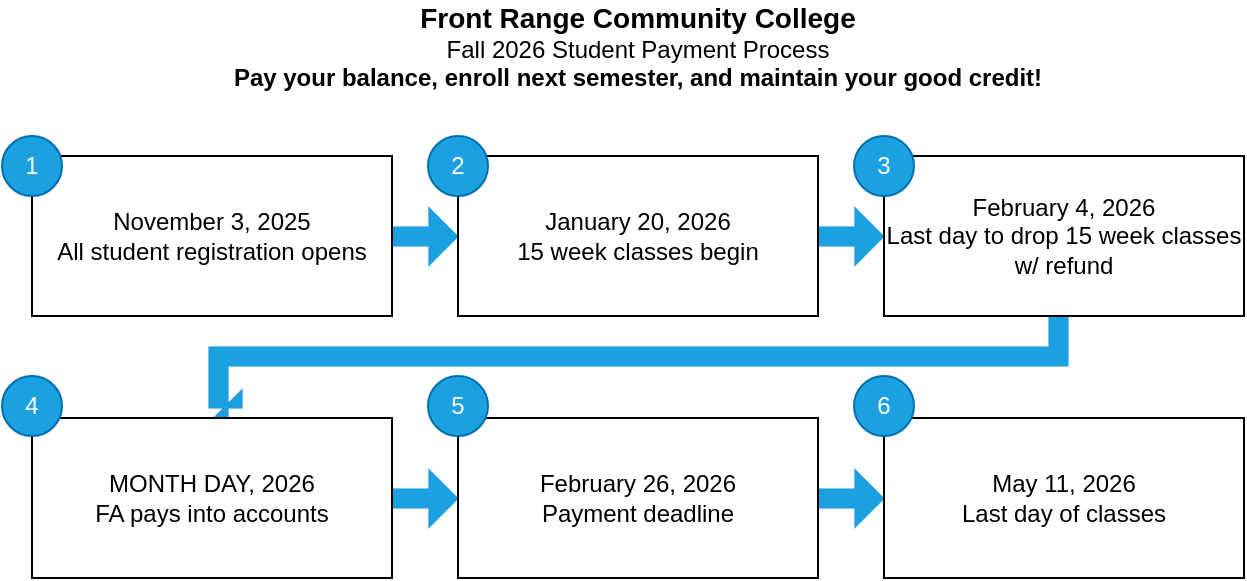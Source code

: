 <mxfile version="28.2.7">
  <diagram name="Page-1" id="ttaSN7CeZxhin2anubeR">
    <mxGraphModel dx="983" dy="536" grid="1" gridSize="10" guides="1" tooltips="1" connect="1" arrows="1" fold="1" page="1" pageScale="1" pageWidth="850" pageHeight="1100" math="0" shadow="0">
      <root>
        <mxCell id="0" />
        <mxCell id="1" parent="0" />
        <mxCell id="pfOP6WvD-VPl3fYQwub2-2" value="&lt;b&gt;&lt;font style=&quot;font-size: 14px;&quot;&gt;Front Range Community College&lt;/font&gt;&lt;/b&gt;&lt;div&gt;Fall 2026 Student Payment Process&lt;/div&gt;&lt;div&gt;&lt;b&gt;Pay your balance, enroll next semester, and maintain your good credit!&lt;/b&gt;&lt;/div&gt;" style="text;html=1;whiteSpace=wrap;strokeColor=none;fillColor=none;align=center;verticalAlign=middle;rounded=0;" vertex="1" parent="1">
          <mxGeometry x="205" y="280" width="440" height="30" as="geometry" />
        </mxCell>
        <mxCell id="pfOP6WvD-VPl3fYQwub2-15" style="edgeStyle=orthogonalEdgeStyle;rounded=0;orthogonalLoop=1;jettySize=auto;html=1;entryX=0;entryY=0.5;entryDx=0;entryDy=0;fillColor=#1ba1e2;strokeColor=#006EAF;strokeWidth=0;shape=flexArrow;sourcePerimeterSpacing=0;targetPerimeterSpacing=1;startArrow=none;startFill=0;endArrow=block;endFill=0;endSize=5;startSize=5;" edge="1" parent="1" source="pfOP6WvD-VPl3fYQwub2-3" target="pfOP6WvD-VPl3fYQwub2-4">
          <mxGeometry relative="1" as="geometry" />
        </mxCell>
        <mxCell id="pfOP6WvD-VPl3fYQwub2-3" value="November 3, 2025&lt;div&gt;All student registration opens&lt;/div&gt;" style="rounded=0;whiteSpace=wrap;html=1;" vertex="1" parent="1">
          <mxGeometry x="122" y="350" width="180" height="80" as="geometry" />
        </mxCell>
        <mxCell id="pfOP6WvD-VPl3fYQwub2-17" style="edgeStyle=orthogonalEdgeStyle;shape=flexArrow;rounded=0;orthogonalLoop=1;jettySize=auto;html=1;entryX=0;entryY=0.5;entryDx=0;entryDy=0;strokeColor=#006EAF;strokeWidth=0;align=center;verticalAlign=middle;fontFamily=Helvetica;fontSize=11;fontColor=default;labelBackgroundColor=default;startArrow=none;startFill=0;startSize=5;endArrow=block;endFill=0;endSize=5;sourcePerimeterSpacing=0;targetPerimeterSpacing=1;fillColor=#1ba1e2;" edge="1" parent="1" source="pfOP6WvD-VPl3fYQwub2-4" target="pfOP6WvD-VPl3fYQwub2-5">
          <mxGeometry relative="1" as="geometry" />
        </mxCell>
        <mxCell id="pfOP6WvD-VPl3fYQwub2-4" value="January 20, 2026&lt;div&gt;15 week classes begin&lt;/div&gt;" style="rounded=0;whiteSpace=wrap;html=1;" vertex="1" parent="1">
          <mxGeometry x="335" y="350" width="180" height="80" as="geometry" />
        </mxCell>
        <mxCell id="pfOP6WvD-VPl3fYQwub2-18" style="edgeStyle=orthogonalEdgeStyle;shape=flexArrow;rounded=0;orthogonalLoop=1;jettySize=auto;html=1;entryX=0.5;entryY=0;entryDx=0;entryDy=0;strokeColor=#006EAF;strokeWidth=0;align=center;verticalAlign=middle;fontFamily=Helvetica;fontSize=11;fontColor=default;labelBackgroundColor=default;startArrow=none;startFill=0;startSize=5;endArrow=block;endFill=0;endSize=5;sourcePerimeterSpacing=0;targetPerimeterSpacing=1;fillColor=#1ba1e2;" edge="1" parent="1" source="pfOP6WvD-VPl3fYQwub2-5" target="pfOP6WvD-VPl3fYQwub2-6">
          <mxGeometry relative="1" as="geometry">
            <Array as="points">
              <mxPoint x="635" y="450" />
              <mxPoint x="215" y="450" />
            </Array>
          </mxGeometry>
        </mxCell>
        <mxCell id="pfOP6WvD-VPl3fYQwub2-5" value="February 4, 2026&lt;div&gt;Last day to drop 15 week classes w/ refund&lt;/div&gt;" style="rounded=0;whiteSpace=wrap;html=1;" vertex="1" parent="1">
          <mxGeometry x="548" y="350" width="180" height="80" as="geometry" />
        </mxCell>
        <mxCell id="pfOP6WvD-VPl3fYQwub2-19" style="edgeStyle=orthogonalEdgeStyle;shape=flexArrow;rounded=0;orthogonalLoop=1;jettySize=auto;html=1;entryX=0;entryY=0.5;entryDx=0;entryDy=0;strokeColor=#006EAF;strokeWidth=0;align=center;verticalAlign=middle;fontFamily=Helvetica;fontSize=11;fontColor=default;labelBackgroundColor=default;startArrow=none;startFill=0;startSize=5;endArrow=block;endFill=0;endSize=5;sourcePerimeterSpacing=0;targetPerimeterSpacing=1;fillColor=#1ba1e2;" edge="1" parent="1" source="pfOP6WvD-VPl3fYQwub2-6" target="pfOP6WvD-VPl3fYQwub2-7">
          <mxGeometry relative="1" as="geometry" />
        </mxCell>
        <mxCell id="pfOP6WvD-VPl3fYQwub2-6" value="MONTH DAY, 2026&lt;div&gt;FA pays into accounts&lt;/div&gt;" style="rounded=0;whiteSpace=wrap;html=1;" vertex="1" parent="1">
          <mxGeometry x="122" y="481" width="180" height="80" as="geometry" />
        </mxCell>
        <mxCell id="pfOP6WvD-VPl3fYQwub2-20" style="edgeStyle=orthogonalEdgeStyle;shape=flexArrow;rounded=0;orthogonalLoop=1;jettySize=auto;html=1;entryX=0;entryY=0.5;entryDx=0;entryDy=0;strokeColor=#006EAF;strokeWidth=0;align=center;verticalAlign=middle;fontFamily=Helvetica;fontSize=11;fontColor=default;labelBackgroundColor=default;startArrow=none;startFill=0;startSize=5;endArrow=block;endFill=0;endSize=5;sourcePerimeterSpacing=0;targetPerimeterSpacing=1;fillColor=#1ba1e2;" edge="1" parent="1" source="pfOP6WvD-VPl3fYQwub2-7" target="pfOP6WvD-VPl3fYQwub2-8">
          <mxGeometry relative="1" as="geometry" />
        </mxCell>
        <mxCell id="pfOP6WvD-VPl3fYQwub2-7" value="February 26, 2026&lt;div&gt;Payment deadline&lt;/div&gt;" style="rounded=0;whiteSpace=wrap;html=1;" vertex="1" parent="1">
          <mxGeometry x="335" y="481" width="180" height="80" as="geometry" />
        </mxCell>
        <mxCell id="pfOP6WvD-VPl3fYQwub2-8" value="&lt;div&gt;May 11, 2026&lt;/div&gt;&lt;div&gt;Last day of classes&lt;/div&gt;" style="rounded=0;whiteSpace=wrap;html=1;" vertex="1" parent="1">
          <mxGeometry x="548" y="481" width="180" height="80" as="geometry" />
        </mxCell>
        <mxCell id="pfOP6WvD-VPl3fYQwub2-9" value="1" style="ellipse;whiteSpace=wrap;html=1;aspect=fixed;fillColor=#1ba1e2;strokeColor=#006EAF;fontColor=#ffffff;" vertex="1" parent="1">
          <mxGeometry x="107" y="340" width="30" height="30" as="geometry" />
        </mxCell>
        <mxCell id="pfOP6WvD-VPl3fYQwub2-10" value="2" style="ellipse;whiteSpace=wrap;html=1;aspect=fixed;fillColor=#1ba1e2;fontColor=#ffffff;strokeColor=#006EAF;" vertex="1" parent="1">
          <mxGeometry x="320" y="340" width="30" height="30" as="geometry" />
        </mxCell>
        <mxCell id="pfOP6WvD-VPl3fYQwub2-11" value="3&lt;span style=&quot;color: rgba(0, 0, 0, 0); font-family: monospace; font-size: 0px; text-align: start; text-wrap-mode: nowrap;&quot;&gt;%3CmxGraphModel%3E%3Croot%3E%3CmxCell%20id%3D%220%22%2F%3E%3CmxCell%20id%3D%221%22%20parent%3D%220%22%2F%3E%3CmxCell%20id%3D%222%22%20value%3D%222%22%20style%3D%22ellipse%3BwhiteSpace%3Dwrap%3Bhtml%3D1%3Baspect%3Dfixed%3B%22%20vertex%3D%221%22%20parent%3D%221%22%3E%3CmxGeometry%20x%3D%22320%22%20y%3D%22340%22%20width%3D%2230%22%20height%3D%2230%22%20as%3D%22geometry%22%2F%3E%3C%2FmxCell%3E%3C%2Froot%3E%3C%2FmxGraphModel%3E&lt;/span&gt;" style="ellipse;whiteSpace=wrap;html=1;aspect=fixed;fillColor=#1ba1e2;fontColor=#ffffff;strokeColor=#006EAF;" vertex="1" parent="1">
          <mxGeometry x="533" y="340" width="30" height="30" as="geometry" />
        </mxCell>
        <mxCell id="pfOP6WvD-VPl3fYQwub2-12" value="4" style="ellipse;whiteSpace=wrap;html=1;aspect=fixed;fillColor=#1ba1e2;fontColor=#ffffff;strokeColor=#006EAF;" vertex="1" parent="1">
          <mxGeometry x="107" y="460" width="30" height="30" as="geometry" />
        </mxCell>
        <mxCell id="pfOP6WvD-VPl3fYQwub2-13" value="5" style="ellipse;whiteSpace=wrap;html=1;aspect=fixed;fillColor=#1ba1e2;fontColor=#ffffff;strokeColor=#006EAF;" vertex="1" parent="1">
          <mxGeometry x="320" y="460" width="30" height="30" as="geometry" />
        </mxCell>
        <mxCell id="pfOP6WvD-VPl3fYQwub2-14" value="6" style="ellipse;whiteSpace=wrap;html=1;aspect=fixed;fillColor=#1ba1e2;fontColor=#ffffff;strokeColor=#006EAF;" vertex="1" parent="1">
          <mxGeometry x="533" y="460" width="30" height="30" as="geometry" />
        </mxCell>
      </root>
    </mxGraphModel>
  </diagram>
</mxfile>
